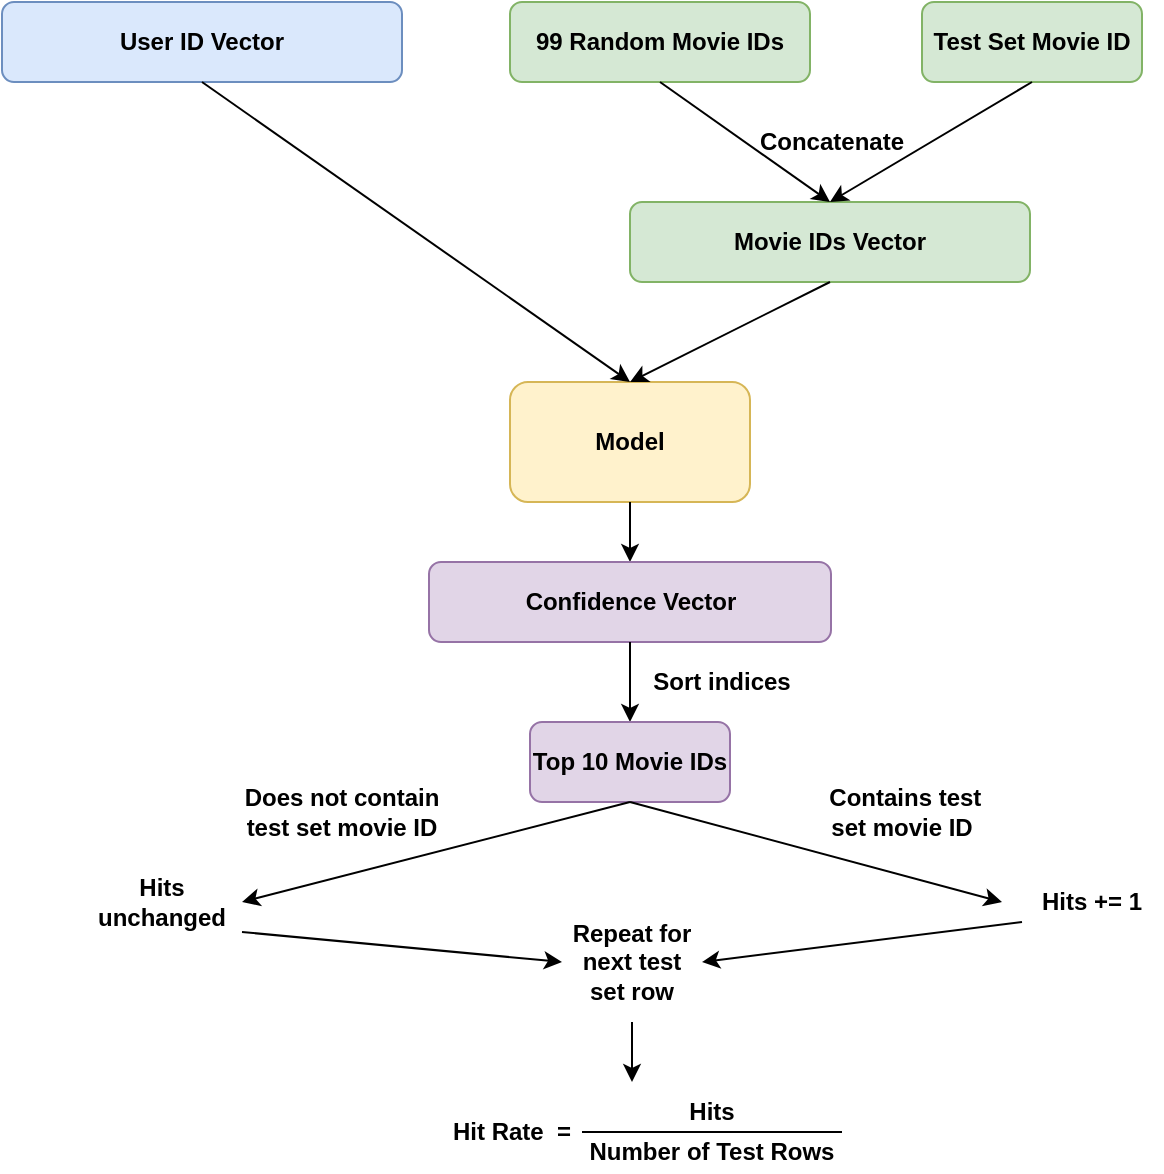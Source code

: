 <mxfile version="15.1.1" type="device"><diagram id="tRL74EUpL5gDccex3kIW" name="Page-1"><mxGraphModel dx="1038" dy="579" grid="1" gridSize="10" guides="1" tooltips="1" connect="1" arrows="1" fold="1" page="1" pageScale="1" pageWidth="827" pageHeight="1169" math="0" shadow="0"><root><mxCell id="0"/><mxCell id="1" parent="0"/><mxCell id="m9DsKIl1ZTSOmyeuXIUJ-2" value="&lt;b&gt;99 Random Movie IDs&lt;/b&gt;" style="rounded=1;whiteSpace=wrap;html=1;fillColor=#d5e8d4;strokeColor=#82b366;" vertex="1" parent="1"><mxGeometry x="354" y="30" width="150" height="40" as="geometry"/></mxCell><mxCell id="m9DsKIl1ZTSOmyeuXIUJ-3" value="&lt;b&gt;Test Set Movie ID&lt;/b&gt;" style="rounded=1;whiteSpace=wrap;html=1;fillColor=#d5e8d4;strokeColor=#82b366;" vertex="1" parent="1"><mxGeometry x="560" y="30" width="110" height="40" as="geometry"/></mxCell><mxCell id="m9DsKIl1ZTSOmyeuXIUJ-4" value="&lt;b&gt;User ID Vector&lt;/b&gt;" style="rounded=1;whiteSpace=wrap;html=1;fillColor=#dae8fc;strokeColor=#6c8ebf;" vertex="1" parent="1"><mxGeometry x="100" y="30" width="200" height="40" as="geometry"/></mxCell><mxCell id="m9DsKIl1ZTSOmyeuXIUJ-5" value="&lt;b&gt;Movie IDs Vector&lt;/b&gt;" style="rounded=1;whiteSpace=wrap;html=1;fillColor=#d5e8d4;strokeColor=#82b366;" vertex="1" parent="1"><mxGeometry x="414" y="130" width="200" height="40" as="geometry"/></mxCell><mxCell id="m9DsKIl1ZTSOmyeuXIUJ-6" value="" style="endArrow=classic;html=1;exitX=0.5;exitY=1;exitDx=0;exitDy=0;entryX=0.5;entryY=0;entryDx=0;entryDy=0;" edge="1" parent="1" source="m9DsKIl1ZTSOmyeuXIUJ-2" target="m9DsKIl1ZTSOmyeuXIUJ-5"><mxGeometry width="50" height="50" relative="1" as="geometry"><mxPoint x="420" y="240" as="sourcePoint"/><mxPoint x="380" y="130" as="targetPoint"/></mxGeometry></mxCell><mxCell id="m9DsKIl1ZTSOmyeuXIUJ-7" value="" style="endArrow=classic;html=1;exitX=0.5;exitY=1;exitDx=0;exitDy=0;entryX=0.5;entryY=0;entryDx=0;entryDy=0;" edge="1" parent="1" source="m9DsKIl1ZTSOmyeuXIUJ-3" target="m9DsKIl1ZTSOmyeuXIUJ-5"><mxGeometry width="50" height="50" relative="1" as="geometry"><mxPoint x="390" y="320" as="sourcePoint"/><mxPoint x="440" y="270" as="targetPoint"/></mxGeometry></mxCell><mxCell id="m9DsKIl1ZTSOmyeuXIUJ-8" value="&lt;b&gt;Concatenate&lt;/b&gt;" style="text;html=1;strokeColor=none;fillColor=none;align=center;verticalAlign=middle;whiteSpace=wrap;rounded=0;" vertex="1" parent="1"><mxGeometry x="480" y="90" width="70" height="20" as="geometry"/></mxCell><mxCell id="m9DsKIl1ZTSOmyeuXIUJ-9" value="&lt;b&gt;Model&lt;/b&gt;" style="rounded=1;whiteSpace=wrap;html=1;fillColor=#fff2cc;strokeColor=#d6b656;" vertex="1" parent="1"><mxGeometry x="354" y="220" width="120" height="60" as="geometry"/></mxCell><mxCell id="m9DsKIl1ZTSOmyeuXIUJ-10" value="" style="endArrow=classic;html=1;exitX=0.5;exitY=1;exitDx=0;exitDy=0;entryX=0.5;entryY=0;entryDx=0;entryDy=0;" edge="1" parent="1" source="m9DsKIl1ZTSOmyeuXIUJ-4" target="m9DsKIl1ZTSOmyeuXIUJ-9"><mxGeometry width="50" height="50" relative="1" as="geometry"><mxPoint x="390" y="320" as="sourcePoint"/><mxPoint x="440" y="270" as="targetPoint"/></mxGeometry></mxCell><mxCell id="m9DsKIl1ZTSOmyeuXIUJ-11" value="" style="endArrow=classic;html=1;exitX=0.5;exitY=1;exitDx=0;exitDy=0;entryX=0.5;entryY=0;entryDx=0;entryDy=0;" edge="1" parent="1" source="m9DsKIl1ZTSOmyeuXIUJ-5" target="m9DsKIl1ZTSOmyeuXIUJ-9"><mxGeometry width="50" height="50" relative="1" as="geometry"><mxPoint x="390" y="320" as="sourcePoint"/><mxPoint x="440" y="270" as="targetPoint"/></mxGeometry></mxCell><mxCell id="m9DsKIl1ZTSOmyeuXIUJ-12" value="" style="endArrow=classic;html=1;exitX=0.5;exitY=1;exitDx=0;exitDy=0;entryX=0.5;entryY=0;entryDx=0;entryDy=0;" edge="1" parent="1" source="m9DsKIl1ZTSOmyeuXIUJ-9" target="m9DsKIl1ZTSOmyeuXIUJ-13"><mxGeometry width="50" height="50" relative="1" as="geometry"><mxPoint x="390" y="320" as="sourcePoint"/><mxPoint x="414" y="330" as="targetPoint"/></mxGeometry></mxCell><mxCell id="m9DsKIl1ZTSOmyeuXIUJ-13" value="&lt;b&gt;Confidence Vector&lt;/b&gt;" style="rounded=1;whiteSpace=wrap;html=1;fillColor=#e1d5e7;strokeColor=#9673a6;" vertex="1" parent="1"><mxGeometry x="313.5" y="310" width="201" height="40" as="geometry"/></mxCell><mxCell id="m9DsKIl1ZTSOmyeuXIUJ-14" value="" style="endArrow=classic;html=1;exitX=0.5;exitY=1;exitDx=0;exitDy=0;entryX=0.5;entryY=0;entryDx=0;entryDy=0;" edge="1" parent="1" source="m9DsKIl1ZTSOmyeuXIUJ-13" target="m9DsKIl1ZTSOmyeuXIUJ-15"><mxGeometry width="50" height="50" relative="1" as="geometry"><mxPoint x="390" y="320" as="sourcePoint"/><mxPoint x="414" y="380" as="targetPoint"/></mxGeometry></mxCell><mxCell id="m9DsKIl1ZTSOmyeuXIUJ-15" value="&lt;b&gt;Top 10 Movie IDs&lt;/b&gt;" style="rounded=1;whiteSpace=wrap;html=1;fillColor=#e1d5e7;strokeColor=#9673a6;" vertex="1" parent="1"><mxGeometry x="364" y="390" width="100" height="40" as="geometry"/></mxCell><mxCell id="m9DsKIl1ZTSOmyeuXIUJ-16" value="&lt;b&gt;Sort indices&lt;/b&gt;" style="text;html=1;strokeColor=none;fillColor=none;align=center;verticalAlign=middle;whiteSpace=wrap;rounded=0;" vertex="1" parent="1"><mxGeometry x="420" y="360" width="80" height="20" as="geometry"/></mxCell><mxCell id="m9DsKIl1ZTSOmyeuXIUJ-18" value="" style="endArrow=classic;html=1;exitX=0.5;exitY=1;exitDx=0;exitDy=0;" edge="1" parent="1" source="m9DsKIl1ZTSOmyeuXIUJ-15"><mxGeometry width="50" height="50" relative="1" as="geometry"><mxPoint x="390" y="310" as="sourcePoint"/><mxPoint x="220" y="480" as="targetPoint"/></mxGeometry></mxCell><mxCell id="m9DsKIl1ZTSOmyeuXIUJ-19" value="" style="endArrow=classic;html=1;exitX=0.5;exitY=1;exitDx=0;exitDy=0;" edge="1" parent="1" source="m9DsKIl1ZTSOmyeuXIUJ-15"><mxGeometry width="50" height="50" relative="1" as="geometry"><mxPoint x="390" y="310" as="sourcePoint"/><mxPoint x="600" y="480" as="targetPoint"/></mxGeometry></mxCell><mxCell id="m9DsKIl1ZTSOmyeuXIUJ-20" value="&lt;b&gt;Does not contain test set movie ID&lt;/b&gt;" style="text;html=1;strokeColor=none;fillColor=none;align=center;verticalAlign=middle;whiteSpace=wrap;rounded=0;" vertex="1" parent="1"><mxGeometry x="220" y="420" width="100" height="30" as="geometry"/></mxCell><mxCell id="m9DsKIl1ZTSOmyeuXIUJ-21" value="&lt;b&gt;&amp;nbsp;Contains test set movie ID&lt;/b&gt;" style="text;html=1;strokeColor=none;fillColor=none;align=center;verticalAlign=middle;whiteSpace=wrap;rounded=0;" vertex="1" parent="1"><mxGeometry x="500" y="420" width="100" height="30" as="geometry"/></mxCell><mxCell id="m9DsKIl1ZTSOmyeuXIUJ-22" value="&lt;b&gt;Hits += 1&lt;/b&gt;" style="text;html=1;strokeColor=none;fillColor=none;align=center;verticalAlign=middle;whiteSpace=wrap;rounded=0;" vertex="1" parent="1"><mxGeometry x="610" y="470" width="70" height="20" as="geometry"/></mxCell><mxCell id="m9DsKIl1ZTSOmyeuXIUJ-23" value="&lt;b&gt;Hits unchanged&lt;/b&gt;" style="text;html=1;strokeColor=none;fillColor=none;align=center;verticalAlign=middle;whiteSpace=wrap;rounded=0;" vertex="1" parent="1"><mxGeometry x="150" y="470" width="60" height="20" as="geometry"/></mxCell><mxCell id="m9DsKIl1ZTSOmyeuXIUJ-24" value="" style="endArrow=classic;html=1;entryX=0;entryY=0.5;entryDx=0;entryDy=0;" edge="1" parent="1" target="m9DsKIl1ZTSOmyeuXIUJ-26"><mxGeometry width="50" height="50" relative="1" as="geometry"><mxPoint x="220" y="495" as="sourcePoint"/><mxPoint x="370" y="510" as="targetPoint"/></mxGeometry></mxCell><mxCell id="m9DsKIl1ZTSOmyeuXIUJ-25" value="" style="endArrow=classic;html=1;exitX=0;exitY=1;exitDx=0;exitDy=0;entryX=1;entryY=0.5;entryDx=0;entryDy=0;" edge="1" parent="1" source="m9DsKIl1ZTSOmyeuXIUJ-22" target="m9DsKIl1ZTSOmyeuXIUJ-26"><mxGeometry width="50" height="50" relative="1" as="geometry"><mxPoint x="600" y="490" as="sourcePoint"/><mxPoint x="460" y="510" as="targetPoint"/></mxGeometry></mxCell><mxCell id="m9DsKIl1ZTSOmyeuXIUJ-26" value="&lt;b&gt;Repeat for next test set row&lt;/b&gt;" style="text;html=1;strokeColor=none;fillColor=none;align=center;verticalAlign=middle;whiteSpace=wrap;rounded=0;" vertex="1" parent="1"><mxGeometry x="380" y="490" width="70" height="40" as="geometry"/></mxCell><mxCell id="m9DsKIl1ZTSOmyeuXIUJ-27" value="" style="endArrow=classic;html=1;" edge="1" parent="1"><mxGeometry width="50" height="50" relative="1" as="geometry"><mxPoint x="415" y="540" as="sourcePoint"/><mxPoint x="415" y="570" as="targetPoint"/></mxGeometry></mxCell><mxCell id="m9DsKIl1ZTSOmyeuXIUJ-28" value="&lt;b&gt;Hit Rate&amp;nbsp; =&lt;/b&gt;" style="text;html=1;strokeColor=none;fillColor=none;align=center;verticalAlign=middle;whiteSpace=wrap;rounded=0;" vertex="1" parent="1"><mxGeometry x="320" y="585" width="70" height="20" as="geometry"/></mxCell><mxCell id="m9DsKIl1ZTSOmyeuXIUJ-29" value="&lt;b&gt;Hits&lt;/b&gt;" style="text;html=1;strokeColor=none;fillColor=none;align=center;verticalAlign=middle;whiteSpace=wrap;rounded=0;" vertex="1" parent="1"><mxGeometry x="390" y="575" width="130" height="20" as="geometry"/></mxCell><mxCell id="m9DsKIl1ZTSOmyeuXIUJ-30" value="" style="endArrow=none;html=1;exitX=1;exitY=1;exitDx=0;exitDy=0;entryX=0;entryY=1;entryDx=0;entryDy=0;" edge="1" parent="1" source="m9DsKIl1ZTSOmyeuXIUJ-29" target="m9DsKIl1ZTSOmyeuXIUJ-29"><mxGeometry width="50" height="50" relative="1" as="geometry"><mxPoint x="390" y="350" as="sourcePoint"/><mxPoint x="440" y="300" as="targetPoint"/></mxGeometry></mxCell><mxCell id="m9DsKIl1ZTSOmyeuXIUJ-31" value="&lt;b&gt;Number of Test Rows&lt;/b&gt;" style="text;html=1;strokeColor=none;fillColor=none;align=center;verticalAlign=middle;whiteSpace=wrap;rounded=0;" vertex="1" parent="1"><mxGeometry x="390" y="595" width="130" height="20" as="geometry"/></mxCell></root></mxGraphModel></diagram></mxfile>